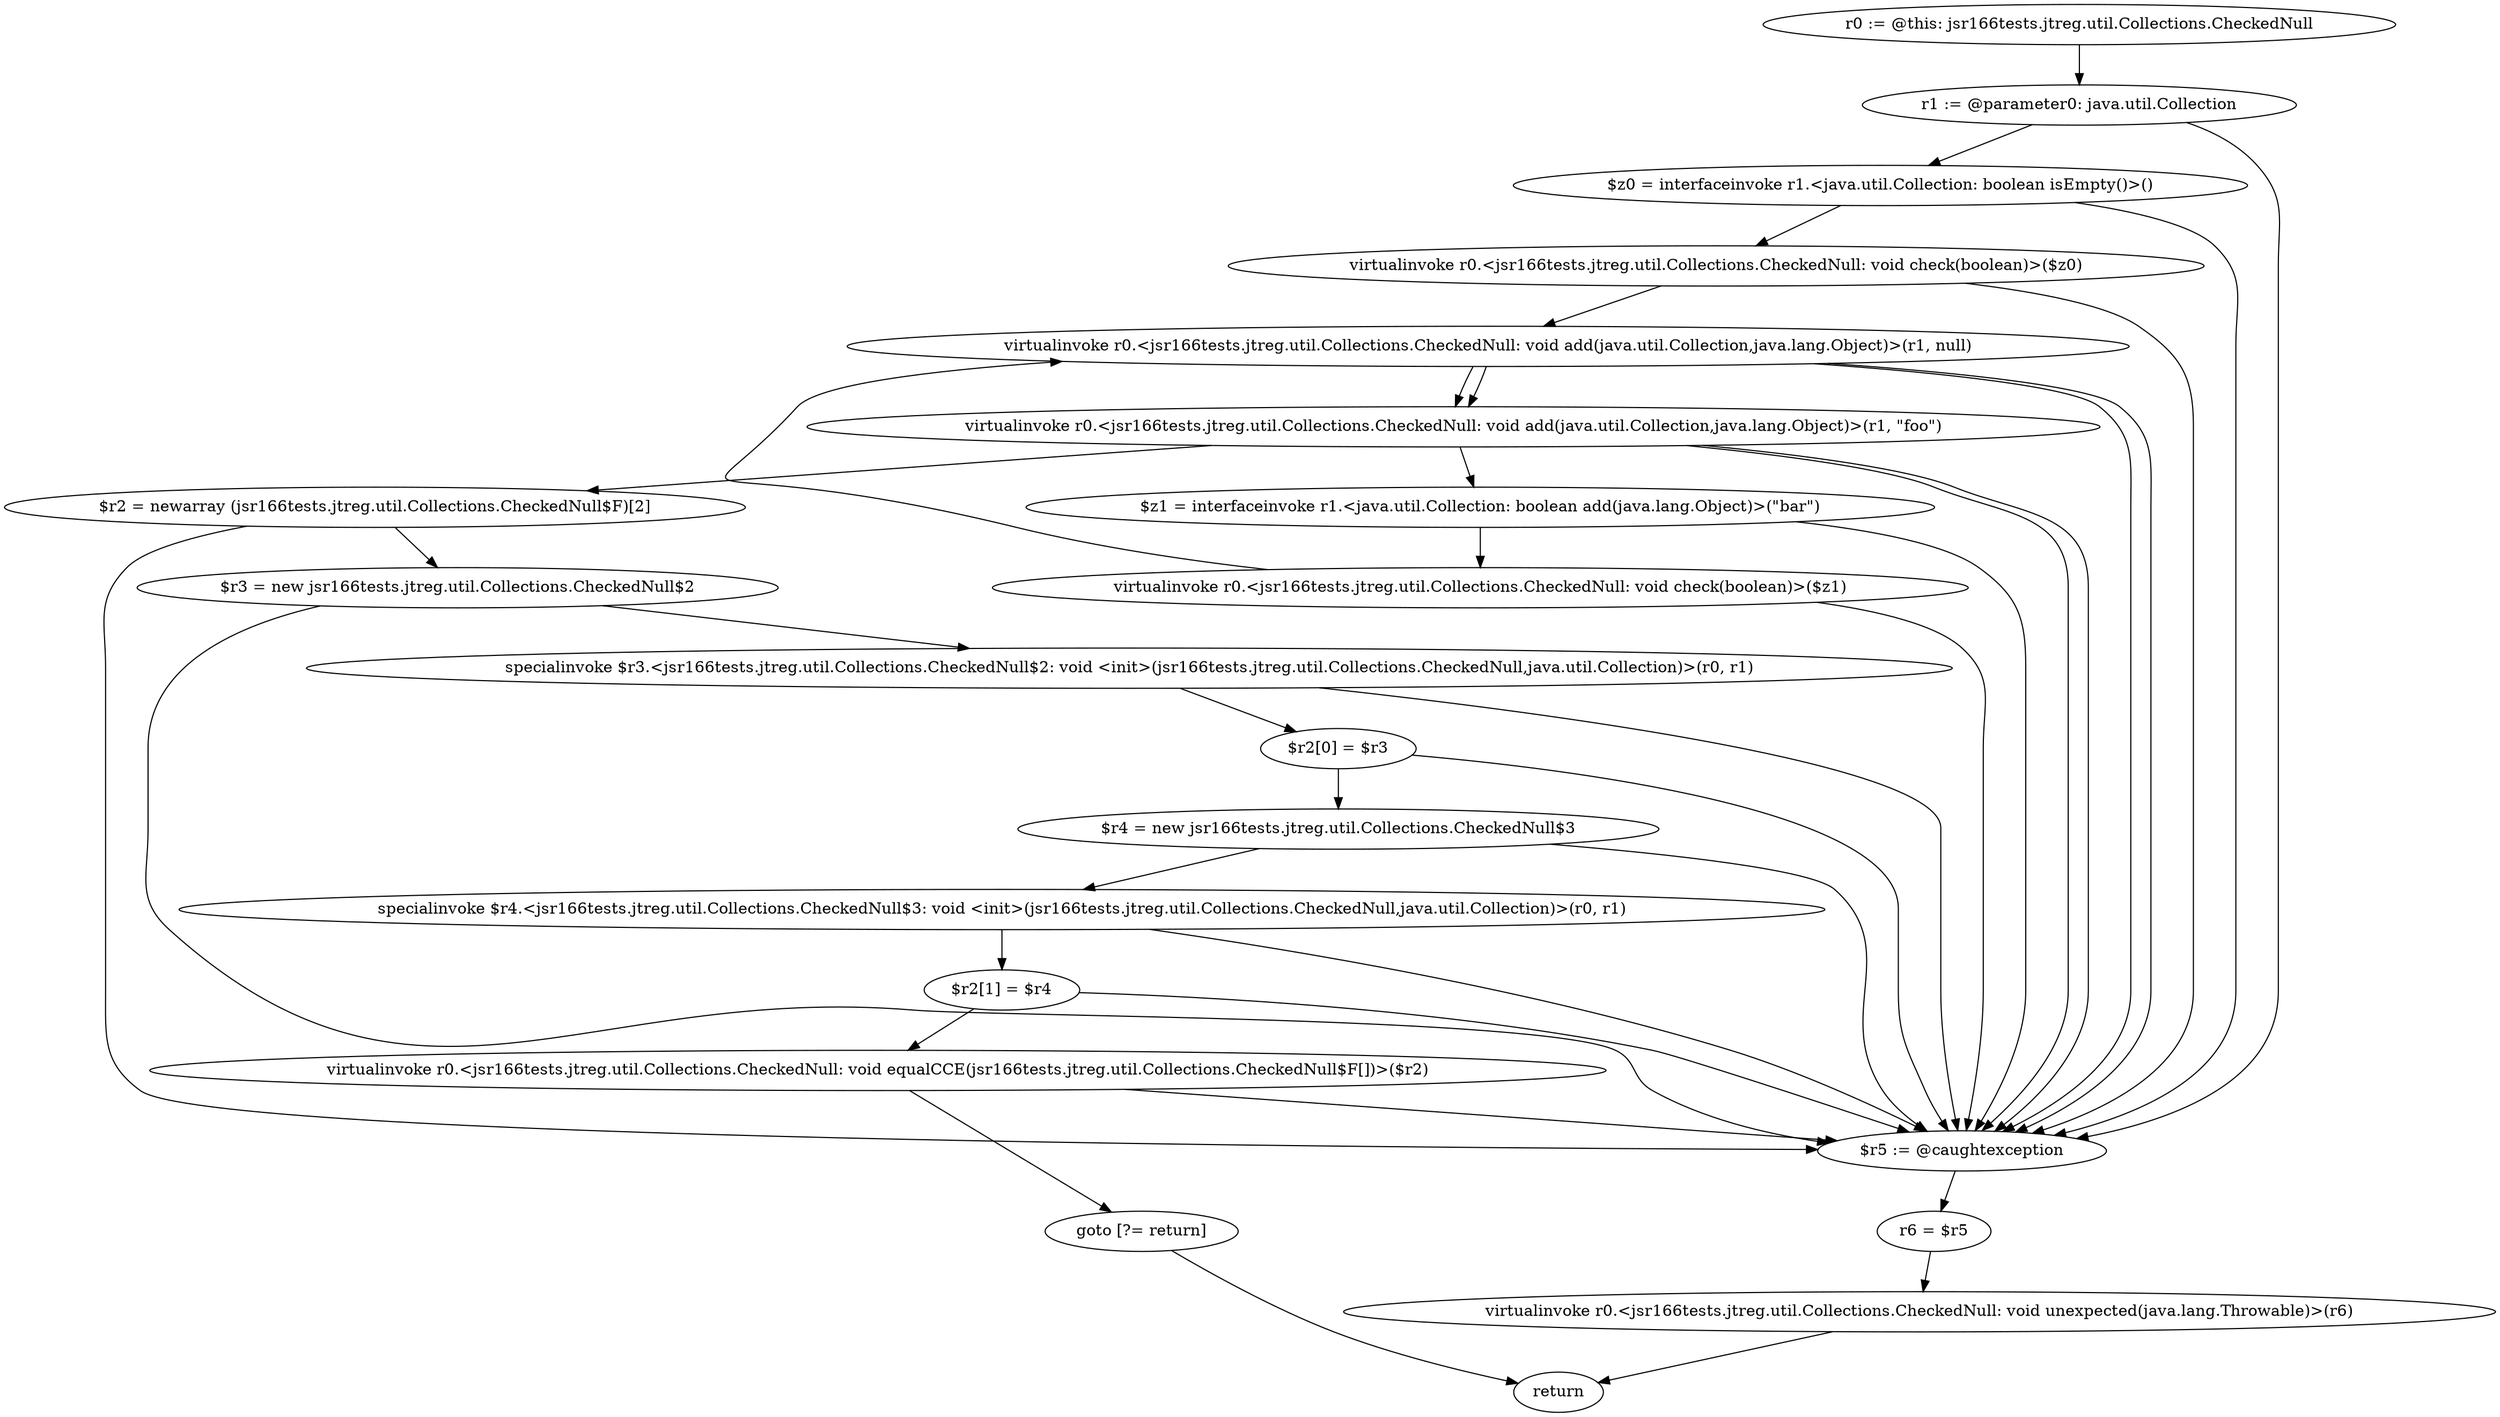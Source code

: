 digraph "unitGraph" {
    "r0 := @this: jsr166tests.jtreg.util.Collections.CheckedNull"
    "r1 := @parameter0: java.util.Collection"
    "$z0 = interfaceinvoke r1.<java.util.Collection: boolean isEmpty()>()"
    "virtualinvoke r0.<jsr166tests.jtreg.util.Collections.CheckedNull: void check(boolean)>($z0)"
    "virtualinvoke r0.<jsr166tests.jtreg.util.Collections.CheckedNull: void add(java.util.Collection,java.lang.Object)>(r1, null)"
    "virtualinvoke r0.<jsr166tests.jtreg.util.Collections.CheckedNull: void add(java.util.Collection,java.lang.Object)>(r1, \"foo\")"
    "$z1 = interfaceinvoke r1.<java.util.Collection: boolean add(java.lang.Object)>(\"bar\")"
    "virtualinvoke r0.<jsr166tests.jtreg.util.Collections.CheckedNull: void check(boolean)>($z1)"
    "$r2 = newarray (jsr166tests.jtreg.util.Collections.CheckedNull$F)[2]"
    "$r3 = new jsr166tests.jtreg.util.Collections.CheckedNull$2"
    "specialinvoke $r3.<jsr166tests.jtreg.util.Collections.CheckedNull$2: void <init>(jsr166tests.jtreg.util.Collections.CheckedNull,java.util.Collection)>(r0, r1)"
    "$r2[0] = $r3"
    "$r4 = new jsr166tests.jtreg.util.Collections.CheckedNull$3"
    "specialinvoke $r4.<jsr166tests.jtreg.util.Collections.CheckedNull$3: void <init>(jsr166tests.jtreg.util.Collections.CheckedNull,java.util.Collection)>(r0, r1)"
    "$r2[1] = $r4"
    "virtualinvoke r0.<jsr166tests.jtreg.util.Collections.CheckedNull: void equalCCE(jsr166tests.jtreg.util.Collections.CheckedNull$F[])>($r2)"
    "goto [?= return]"
    "$r5 := @caughtexception"
    "r6 = $r5"
    "virtualinvoke r0.<jsr166tests.jtreg.util.Collections.CheckedNull: void unexpected(java.lang.Throwable)>(r6)"
    "return"
    "r0 := @this: jsr166tests.jtreg.util.Collections.CheckedNull"->"r1 := @parameter0: java.util.Collection";
    "r1 := @parameter0: java.util.Collection"->"$z0 = interfaceinvoke r1.<java.util.Collection: boolean isEmpty()>()";
    "r1 := @parameter0: java.util.Collection"->"$r5 := @caughtexception";
    "$z0 = interfaceinvoke r1.<java.util.Collection: boolean isEmpty()>()"->"virtualinvoke r0.<jsr166tests.jtreg.util.Collections.CheckedNull: void check(boolean)>($z0)";
    "$z0 = interfaceinvoke r1.<java.util.Collection: boolean isEmpty()>()"->"$r5 := @caughtexception";
    "virtualinvoke r0.<jsr166tests.jtreg.util.Collections.CheckedNull: void check(boolean)>($z0)"->"virtualinvoke r0.<jsr166tests.jtreg.util.Collections.CheckedNull: void add(java.util.Collection,java.lang.Object)>(r1, null)";
    "virtualinvoke r0.<jsr166tests.jtreg.util.Collections.CheckedNull: void check(boolean)>($z0)"->"$r5 := @caughtexception";
    "virtualinvoke r0.<jsr166tests.jtreg.util.Collections.CheckedNull: void add(java.util.Collection,java.lang.Object)>(r1, null)"->"virtualinvoke r0.<jsr166tests.jtreg.util.Collections.CheckedNull: void add(java.util.Collection,java.lang.Object)>(r1, \"foo\")";
    "virtualinvoke r0.<jsr166tests.jtreg.util.Collections.CheckedNull: void add(java.util.Collection,java.lang.Object)>(r1, null)"->"$r5 := @caughtexception";
    "virtualinvoke r0.<jsr166tests.jtreg.util.Collections.CheckedNull: void add(java.util.Collection,java.lang.Object)>(r1, \"foo\")"->"$z1 = interfaceinvoke r1.<java.util.Collection: boolean add(java.lang.Object)>(\"bar\")";
    "virtualinvoke r0.<jsr166tests.jtreg.util.Collections.CheckedNull: void add(java.util.Collection,java.lang.Object)>(r1, \"foo\")"->"$r5 := @caughtexception";
    "$z1 = interfaceinvoke r1.<java.util.Collection: boolean add(java.lang.Object)>(\"bar\")"->"virtualinvoke r0.<jsr166tests.jtreg.util.Collections.CheckedNull: void check(boolean)>($z1)";
    "$z1 = interfaceinvoke r1.<java.util.Collection: boolean add(java.lang.Object)>(\"bar\")"->"$r5 := @caughtexception";
    "virtualinvoke r0.<jsr166tests.jtreg.util.Collections.CheckedNull: void check(boolean)>($z1)"->"virtualinvoke r0.<jsr166tests.jtreg.util.Collections.CheckedNull: void add(java.util.Collection,java.lang.Object)>(r1, null)";
    "virtualinvoke r0.<jsr166tests.jtreg.util.Collections.CheckedNull: void check(boolean)>($z1)"->"$r5 := @caughtexception";
    "virtualinvoke r0.<jsr166tests.jtreg.util.Collections.CheckedNull: void add(java.util.Collection,java.lang.Object)>(r1, null)"->"virtualinvoke r0.<jsr166tests.jtreg.util.Collections.CheckedNull: void add(java.util.Collection,java.lang.Object)>(r1, \"foo\")";
    "virtualinvoke r0.<jsr166tests.jtreg.util.Collections.CheckedNull: void add(java.util.Collection,java.lang.Object)>(r1, null)"->"$r5 := @caughtexception";
    "virtualinvoke r0.<jsr166tests.jtreg.util.Collections.CheckedNull: void add(java.util.Collection,java.lang.Object)>(r1, \"foo\")"->"$r2 = newarray (jsr166tests.jtreg.util.Collections.CheckedNull$F)[2]";
    "virtualinvoke r0.<jsr166tests.jtreg.util.Collections.CheckedNull: void add(java.util.Collection,java.lang.Object)>(r1, \"foo\")"->"$r5 := @caughtexception";
    "$r2 = newarray (jsr166tests.jtreg.util.Collections.CheckedNull$F)[2]"->"$r3 = new jsr166tests.jtreg.util.Collections.CheckedNull$2";
    "$r2 = newarray (jsr166tests.jtreg.util.Collections.CheckedNull$F)[2]"->"$r5 := @caughtexception";
    "$r3 = new jsr166tests.jtreg.util.Collections.CheckedNull$2"->"specialinvoke $r3.<jsr166tests.jtreg.util.Collections.CheckedNull$2: void <init>(jsr166tests.jtreg.util.Collections.CheckedNull,java.util.Collection)>(r0, r1)";
    "$r3 = new jsr166tests.jtreg.util.Collections.CheckedNull$2"->"$r5 := @caughtexception";
    "specialinvoke $r3.<jsr166tests.jtreg.util.Collections.CheckedNull$2: void <init>(jsr166tests.jtreg.util.Collections.CheckedNull,java.util.Collection)>(r0, r1)"->"$r2[0] = $r3";
    "specialinvoke $r3.<jsr166tests.jtreg.util.Collections.CheckedNull$2: void <init>(jsr166tests.jtreg.util.Collections.CheckedNull,java.util.Collection)>(r0, r1)"->"$r5 := @caughtexception";
    "$r2[0] = $r3"->"$r4 = new jsr166tests.jtreg.util.Collections.CheckedNull$3";
    "$r2[0] = $r3"->"$r5 := @caughtexception";
    "$r4 = new jsr166tests.jtreg.util.Collections.CheckedNull$3"->"specialinvoke $r4.<jsr166tests.jtreg.util.Collections.CheckedNull$3: void <init>(jsr166tests.jtreg.util.Collections.CheckedNull,java.util.Collection)>(r0, r1)";
    "$r4 = new jsr166tests.jtreg.util.Collections.CheckedNull$3"->"$r5 := @caughtexception";
    "specialinvoke $r4.<jsr166tests.jtreg.util.Collections.CheckedNull$3: void <init>(jsr166tests.jtreg.util.Collections.CheckedNull,java.util.Collection)>(r0, r1)"->"$r2[1] = $r4";
    "specialinvoke $r4.<jsr166tests.jtreg.util.Collections.CheckedNull$3: void <init>(jsr166tests.jtreg.util.Collections.CheckedNull,java.util.Collection)>(r0, r1)"->"$r5 := @caughtexception";
    "$r2[1] = $r4"->"virtualinvoke r0.<jsr166tests.jtreg.util.Collections.CheckedNull: void equalCCE(jsr166tests.jtreg.util.Collections.CheckedNull$F[])>($r2)";
    "$r2[1] = $r4"->"$r5 := @caughtexception";
    "virtualinvoke r0.<jsr166tests.jtreg.util.Collections.CheckedNull: void equalCCE(jsr166tests.jtreg.util.Collections.CheckedNull$F[])>($r2)"->"goto [?= return]";
    "virtualinvoke r0.<jsr166tests.jtreg.util.Collections.CheckedNull: void equalCCE(jsr166tests.jtreg.util.Collections.CheckedNull$F[])>($r2)"->"$r5 := @caughtexception";
    "goto [?= return]"->"return";
    "$r5 := @caughtexception"->"r6 = $r5";
    "r6 = $r5"->"virtualinvoke r0.<jsr166tests.jtreg.util.Collections.CheckedNull: void unexpected(java.lang.Throwable)>(r6)";
    "virtualinvoke r0.<jsr166tests.jtreg.util.Collections.CheckedNull: void unexpected(java.lang.Throwable)>(r6)"->"return";
}
